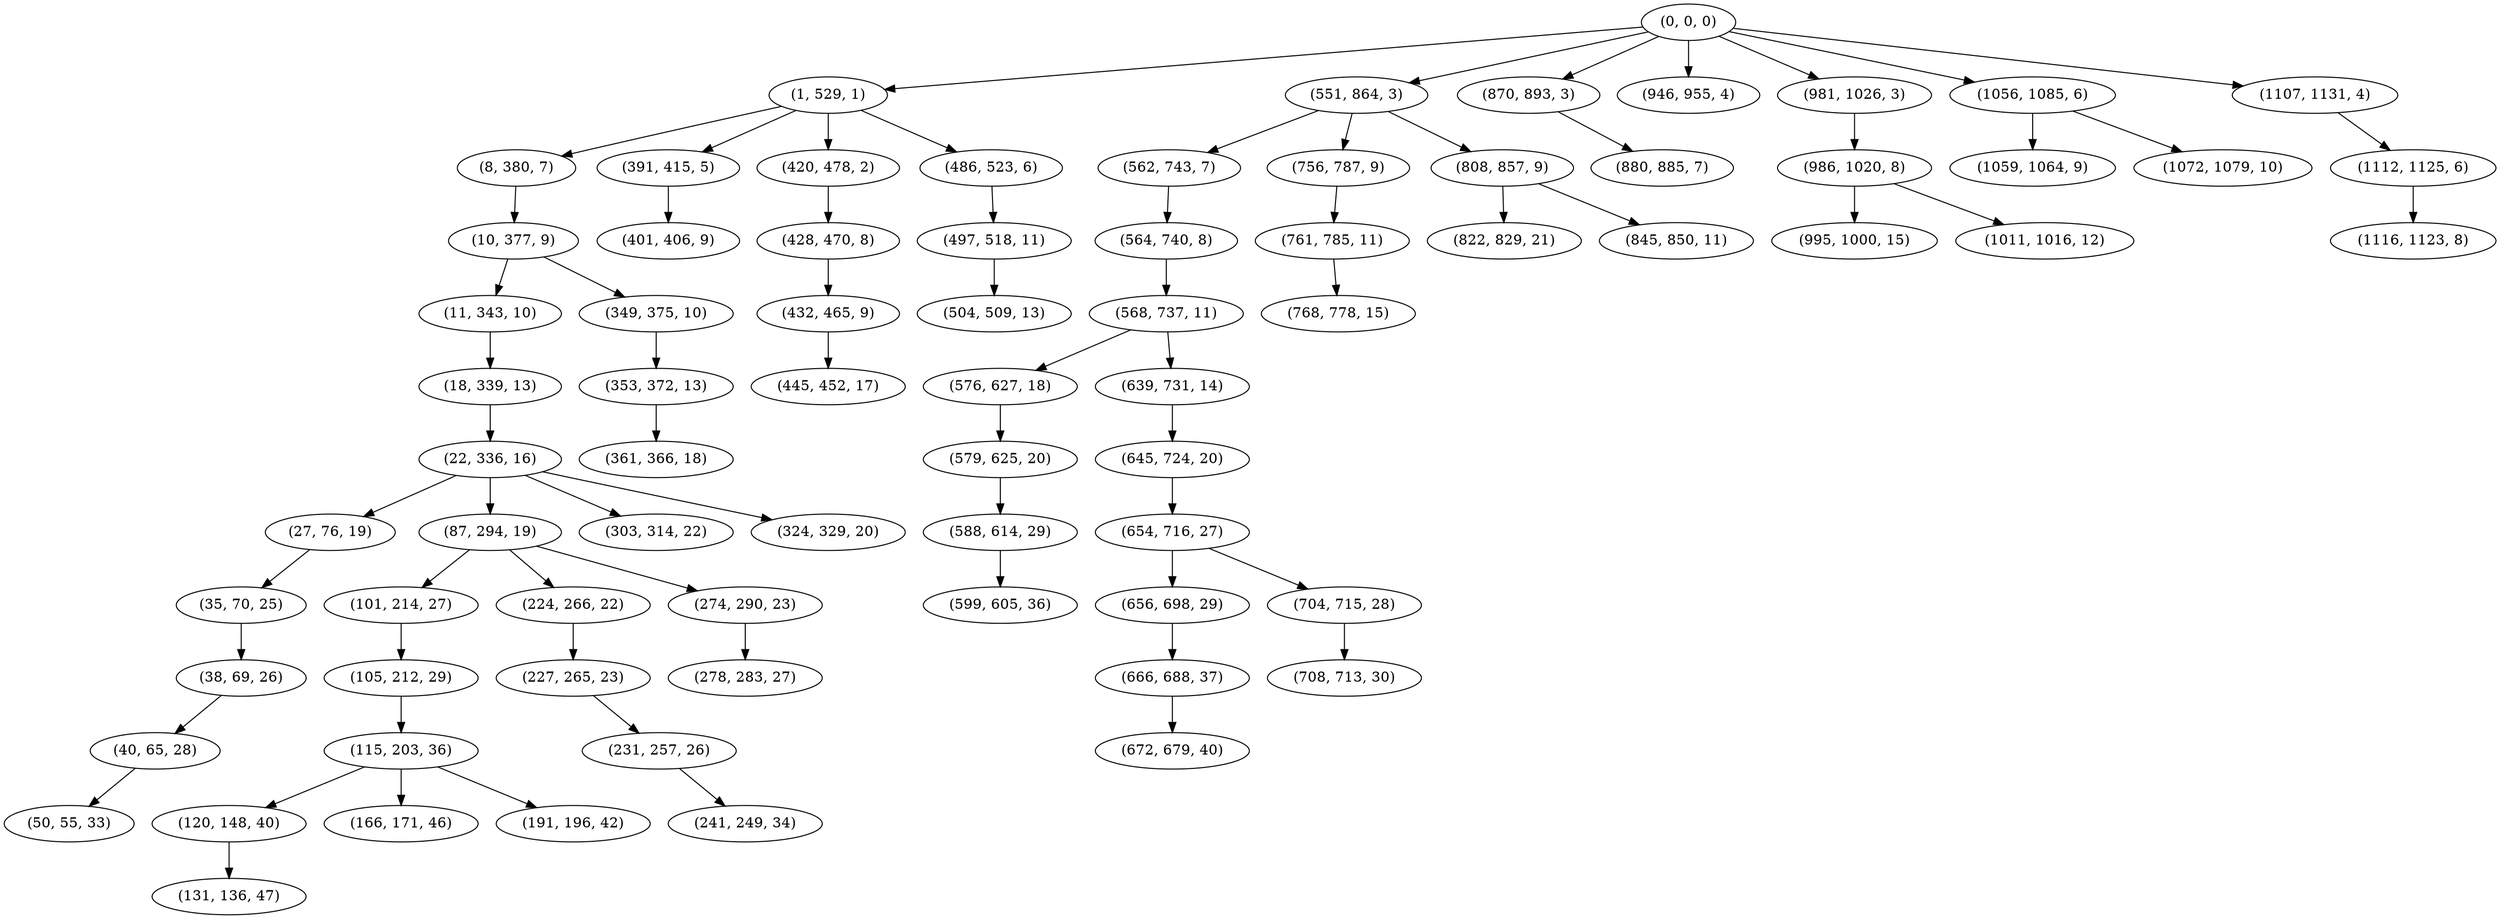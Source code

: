 digraph tree {
    "(0, 0, 0)";
    "(1, 529, 1)";
    "(8, 380, 7)";
    "(10, 377, 9)";
    "(11, 343, 10)";
    "(18, 339, 13)";
    "(22, 336, 16)";
    "(27, 76, 19)";
    "(35, 70, 25)";
    "(38, 69, 26)";
    "(40, 65, 28)";
    "(50, 55, 33)";
    "(87, 294, 19)";
    "(101, 214, 27)";
    "(105, 212, 29)";
    "(115, 203, 36)";
    "(120, 148, 40)";
    "(131, 136, 47)";
    "(166, 171, 46)";
    "(191, 196, 42)";
    "(224, 266, 22)";
    "(227, 265, 23)";
    "(231, 257, 26)";
    "(241, 249, 34)";
    "(274, 290, 23)";
    "(278, 283, 27)";
    "(303, 314, 22)";
    "(324, 329, 20)";
    "(349, 375, 10)";
    "(353, 372, 13)";
    "(361, 366, 18)";
    "(391, 415, 5)";
    "(401, 406, 9)";
    "(420, 478, 2)";
    "(428, 470, 8)";
    "(432, 465, 9)";
    "(445, 452, 17)";
    "(486, 523, 6)";
    "(497, 518, 11)";
    "(504, 509, 13)";
    "(551, 864, 3)";
    "(562, 743, 7)";
    "(564, 740, 8)";
    "(568, 737, 11)";
    "(576, 627, 18)";
    "(579, 625, 20)";
    "(588, 614, 29)";
    "(599, 605, 36)";
    "(639, 731, 14)";
    "(645, 724, 20)";
    "(654, 716, 27)";
    "(656, 698, 29)";
    "(666, 688, 37)";
    "(672, 679, 40)";
    "(704, 715, 28)";
    "(708, 713, 30)";
    "(756, 787, 9)";
    "(761, 785, 11)";
    "(768, 778, 15)";
    "(808, 857, 9)";
    "(822, 829, 21)";
    "(845, 850, 11)";
    "(870, 893, 3)";
    "(880, 885, 7)";
    "(946, 955, 4)";
    "(981, 1026, 3)";
    "(986, 1020, 8)";
    "(995, 1000, 15)";
    "(1011, 1016, 12)";
    "(1056, 1085, 6)";
    "(1059, 1064, 9)";
    "(1072, 1079, 10)";
    "(1107, 1131, 4)";
    "(1112, 1125, 6)";
    "(1116, 1123, 8)";
    "(0, 0, 0)" -> "(1, 529, 1)";
    "(0, 0, 0)" -> "(551, 864, 3)";
    "(0, 0, 0)" -> "(870, 893, 3)";
    "(0, 0, 0)" -> "(946, 955, 4)";
    "(0, 0, 0)" -> "(981, 1026, 3)";
    "(0, 0, 0)" -> "(1056, 1085, 6)";
    "(0, 0, 0)" -> "(1107, 1131, 4)";
    "(1, 529, 1)" -> "(8, 380, 7)";
    "(1, 529, 1)" -> "(391, 415, 5)";
    "(1, 529, 1)" -> "(420, 478, 2)";
    "(1, 529, 1)" -> "(486, 523, 6)";
    "(8, 380, 7)" -> "(10, 377, 9)";
    "(10, 377, 9)" -> "(11, 343, 10)";
    "(10, 377, 9)" -> "(349, 375, 10)";
    "(11, 343, 10)" -> "(18, 339, 13)";
    "(18, 339, 13)" -> "(22, 336, 16)";
    "(22, 336, 16)" -> "(27, 76, 19)";
    "(22, 336, 16)" -> "(87, 294, 19)";
    "(22, 336, 16)" -> "(303, 314, 22)";
    "(22, 336, 16)" -> "(324, 329, 20)";
    "(27, 76, 19)" -> "(35, 70, 25)";
    "(35, 70, 25)" -> "(38, 69, 26)";
    "(38, 69, 26)" -> "(40, 65, 28)";
    "(40, 65, 28)" -> "(50, 55, 33)";
    "(87, 294, 19)" -> "(101, 214, 27)";
    "(87, 294, 19)" -> "(224, 266, 22)";
    "(87, 294, 19)" -> "(274, 290, 23)";
    "(101, 214, 27)" -> "(105, 212, 29)";
    "(105, 212, 29)" -> "(115, 203, 36)";
    "(115, 203, 36)" -> "(120, 148, 40)";
    "(115, 203, 36)" -> "(166, 171, 46)";
    "(115, 203, 36)" -> "(191, 196, 42)";
    "(120, 148, 40)" -> "(131, 136, 47)";
    "(224, 266, 22)" -> "(227, 265, 23)";
    "(227, 265, 23)" -> "(231, 257, 26)";
    "(231, 257, 26)" -> "(241, 249, 34)";
    "(274, 290, 23)" -> "(278, 283, 27)";
    "(349, 375, 10)" -> "(353, 372, 13)";
    "(353, 372, 13)" -> "(361, 366, 18)";
    "(391, 415, 5)" -> "(401, 406, 9)";
    "(420, 478, 2)" -> "(428, 470, 8)";
    "(428, 470, 8)" -> "(432, 465, 9)";
    "(432, 465, 9)" -> "(445, 452, 17)";
    "(486, 523, 6)" -> "(497, 518, 11)";
    "(497, 518, 11)" -> "(504, 509, 13)";
    "(551, 864, 3)" -> "(562, 743, 7)";
    "(551, 864, 3)" -> "(756, 787, 9)";
    "(551, 864, 3)" -> "(808, 857, 9)";
    "(562, 743, 7)" -> "(564, 740, 8)";
    "(564, 740, 8)" -> "(568, 737, 11)";
    "(568, 737, 11)" -> "(576, 627, 18)";
    "(568, 737, 11)" -> "(639, 731, 14)";
    "(576, 627, 18)" -> "(579, 625, 20)";
    "(579, 625, 20)" -> "(588, 614, 29)";
    "(588, 614, 29)" -> "(599, 605, 36)";
    "(639, 731, 14)" -> "(645, 724, 20)";
    "(645, 724, 20)" -> "(654, 716, 27)";
    "(654, 716, 27)" -> "(656, 698, 29)";
    "(654, 716, 27)" -> "(704, 715, 28)";
    "(656, 698, 29)" -> "(666, 688, 37)";
    "(666, 688, 37)" -> "(672, 679, 40)";
    "(704, 715, 28)" -> "(708, 713, 30)";
    "(756, 787, 9)" -> "(761, 785, 11)";
    "(761, 785, 11)" -> "(768, 778, 15)";
    "(808, 857, 9)" -> "(822, 829, 21)";
    "(808, 857, 9)" -> "(845, 850, 11)";
    "(870, 893, 3)" -> "(880, 885, 7)";
    "(981, 1026, 3)" -> "(986, 1020, 8)";
    "(986, 1020, 8)" -> "(995, 1000, 15)";
    "(986, 1020, 8)" -> "(1011, 1016, 12)";
    "(1056, 1085, 6)" -> "(1059, 1064, 9)";
    "(1056, 1085, 6)" -> "(1072, 1079, 10)";
    "(1107, 1131, 4)" -> "(1112, 1125, 6)";
    "(1112, 1125, 6)" -> "(1116, 1123, 8)";
}
